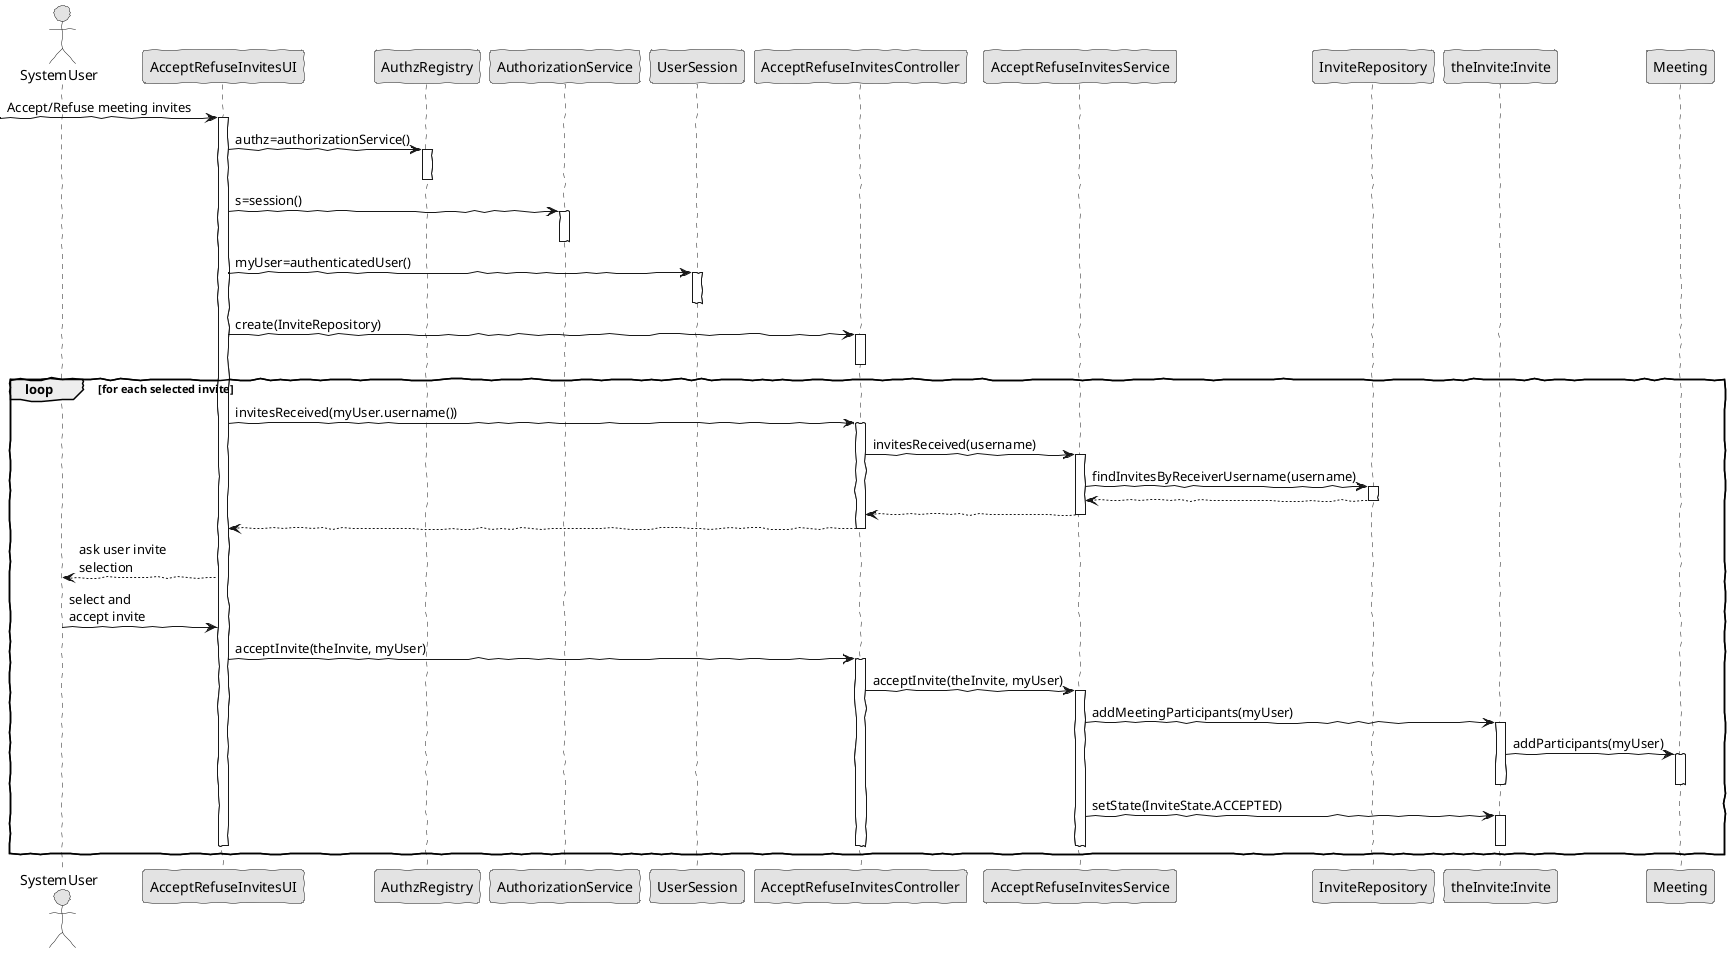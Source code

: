 @startuml
'http://plantuml.com/skinparam.html
skinparam handwritten true
skinparam monochrome true
skinparam packageStyle rect
skinparam defaultFontName FG Virgil
skinparam shadowing false

actor SystemUser as Actor
participant AcceptRefuseInvitesUI as UI
participant AuthzRegistry as AuthzRes
participant AuthorizationService as AuthzSvc
participant UserSession as UserS
participant AcceptRefuseInvitesController as InvitesController
participant AcceptRefuseInvitesService as Invitesvc
participant InviteRepository as Repo
participant "theInvite:Invite" as Invite
participant Meeting as Meeting


-> UI: Accept/Refuse meeting invites
activate UI
    UI -> AuthzRes : authz=authorizationService()
    activate AuthzRes
    deactivate AuthzRes
    UI -> AuthzSvc : s=session()
    activate AuthzSvc
    deactivate AuthzSvc
    UI -> UserS : myUser=authenticatedUser()
    activate UserS
    deactivate UserS

    UI -> InvitesController: create(InviteRepository)
    activate InvitesController
    deactivate InvitesController

    loop for each selected invite
    UI -> InvitesController: invitesReceived(myUser.username())
    activate InvitesController
    InvitesController -> Invitesvc : invitesReceived(username)
    activate Invitesvc
    Invitesvc -> Repo : findInvitesByReceiverUsername(username)
    activate Repo
    Repo --> Invitesvc
    deactivate Repo
    Invitesvc --> InvitesController
    deactivate Invitesvc
    InvitesController --> UI
    deactivate InvitesController
    UI --> Actor : ask user invite \nselection
    Actor -> UI : select and \naccept invite

    UI -> InvitesController : acceptInvite(theInvite, myUser)
    activate InvitesController
        InvitesController -> Invitesvc : acceptInvite(theInvite, myUser)
        activate Invitesvc
            Invitesvc -> Invite : addMeetingParticipants(myUser)
            activate Invite
                Invite -> Meeting : addParticipants(myUser)
                activate Meeting
                deactivate Meeting
            deactivate Invite
            Invitesvc -> Invite : setState(InviteState.ACCEPTED)
            activate Invite
            deactivate Invite
        deactivate Invitesvc
    deactivate InvitesController






deactivate UI
end
@enduml